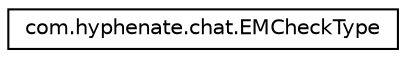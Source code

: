 digraph "类继承关系图"
{
  edge [fontname="Helvetica",fontsize="10",labelfontname="Helvetica",labelfontsize="10"];
  node [fontname="Helvetica",fontsize="10",shape=record];
  rankdir="LR";
  Node1 [label="com.hyphenate.chat.EMCheckType",height=0.2,width=0.4,color="black", fillcolor="white", style="filled",URL="$classcom_1_1hyphenate_1_1chat_1_1EMCheckType.html"];
}
